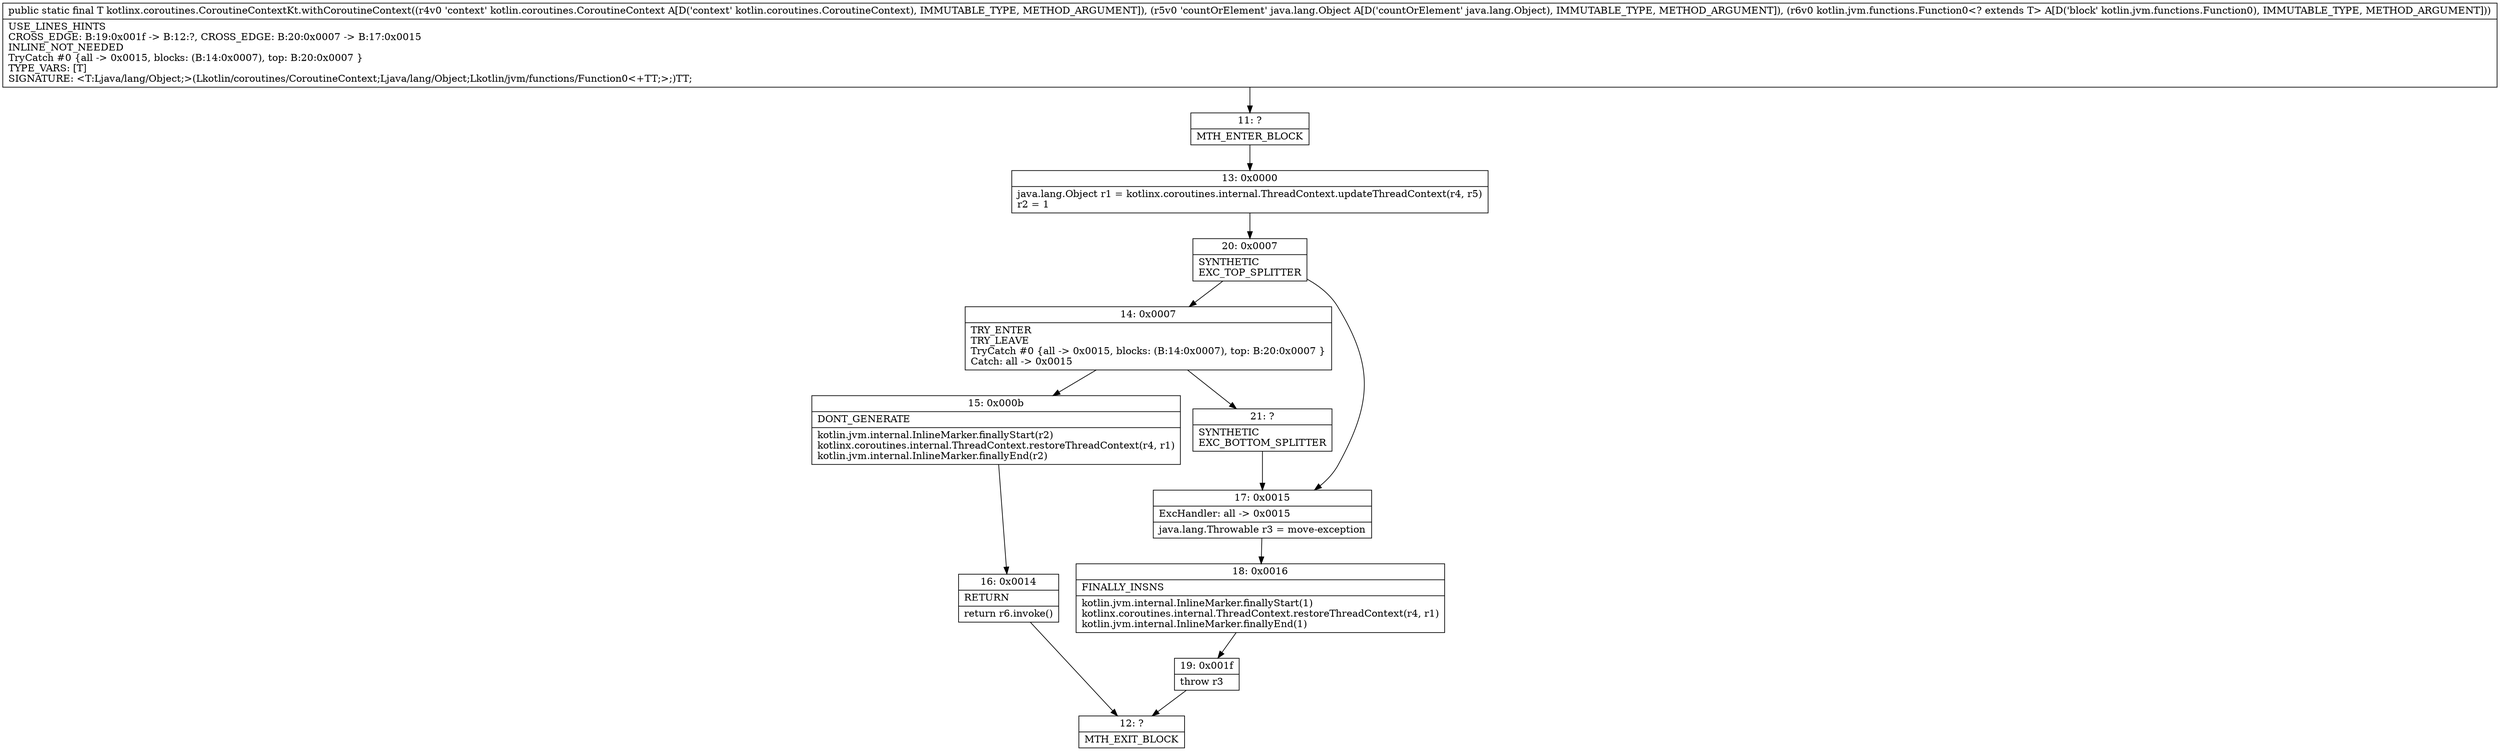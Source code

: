digraph "CFG forkotlinx.coroutines.CoroutineContextKt.withCoroutineContext(Lkotlin\/coroutines\/CoroutineContext;Ljava\/lang\/Object;Lkotlin\/jvm\/functions\/Function0;)Ljava\/lang\/Object;" {
Node_11 [shape=record,label="{11\:\ ?|MTH_ENTER_BLOCK\l}"];
Node_13 [shape=record,label="{13\:\ 0x0000|java.lang.Object r1 = kotlinx.coroutines.internal.ThreadContext.updateThreadContext(r4, r5)\lr2 = 1\l}"];
Node_20 [shape=record,label="{20\:\ 0x0007|SYNTHETIC\lEXC_TOP_SPLITTER\l}"];
Node_14 [shape=record,label="{14\:\ 0x0007|TRY_ENTER\lTRY_LEAVE\lTryCatch #0 \{all \-\> 0x0015, blocks: (B:14:0x0007), top: B:20:0x0007 \}\lCatch: all \-\> 0x0015\l}"];
Node_15 [shape=record,label="{15\:\ 0x000b|DONT_GENERATE\l|kotlin.jvm.internal.InlineMarker.finallyStart(r2)\lkotlinx.coroutines.internal.ThreadContext.restoreThreadContext(r4, r1)\lkotlin.jvm.internal.InlineMarker.finallyEnd(r2)\l}"];
Node_16 [shape=record,label="{16\:\ 0x0014|RETURN\l|return r6.invoke()\l}"];
Node_12 [shape=record,label="{12\:\ ?|MTH_EXIT_BLOCK\l}"];
Node_21 [shape=record,label="{21\:\ ?|SYNTHETIC\lEXC_BOTTOM_SPLITTER\l}"];
Node_17 [shape=record,label="{17\:\ 0x0015|ExcHandler: all \-\> 0x0015\l|java.lang.Throwable r3 = move\-exception\l}"];
Node_18 [shape=record,label="{18\:\ 0x0016|FINALLY_INSNS\l|kotlin.jvm.internal.InlineMarker.finallyStart(1)\lkotlinx.coroutines.internal.ThreadContext.restoreThreadContext(r4, r1)\lkotlin.jvm.internal.InlineMarker.finallyEnd(1)\l}"];
Node_19 [shape=record,label="{19\:\ 0x001f|throw r3\l}"];
MethodNode[shape=record,label="{public static final T kotlinx.coroutines.CoroutineContextKt.withCoroutineContext((r4v0 'context' kotlin.coroutines.CoroutineContext A[D('context' kotlin.coroutines.CoroutineContext), IMMUTABLE_TYPE, METHOD_ARGUMENT]), (r5v0 'countOrElement' java.lang.Object A[D('countOrElement' java.lang.Object), IMMUTABLE_TYPE, METHOD_ARGUMENT]), (r6v0 kotlin.jvm.functions.Function0\<? extends T\> A[D('block' kotlin.jvm.functions.Function0), IMMUTABLE_TYPE, METHOD_ARGUMENT]))  | USE_LINES_HINTS\lCROSS_EDGE: B:19:0x001f \-\> B:12:?, CROSS_EDGE: B:20:0x0007 \-\> B:17:0x0015\lINLINE_NOT_NEEDED\lTryCatch #0 \{all \-\> 0x0015, blocks: (B:14:0x0007), top: B:20:0x0007 \}\lTYPE_VARS: [T]\lSIGNATURE: \<T:Ljava\/lang\/Object;\>(Lkotlin\/coroutines\/CoroutineContext;Ljava\/lang\/Object;Lkotlin\/jvm\/functions\/Function0\<+TT;\>;)TT;\l}"];
MethodNode -> Node_11;Node_11 -> Node_13;
Node_13 -> Node_20;
Node_20 -> Node_14;
Node_20 -> Node_17;
Node_14 -> Node_15;
Node_14 -> Node_21;
Node_15 -> Node_16;
Node_16 -> Node_12;
Node_21 -> Node_17;
Node_17 -> Node_18;
Node_18 -> Node_19;
Node_19 -> Node_12;
}

